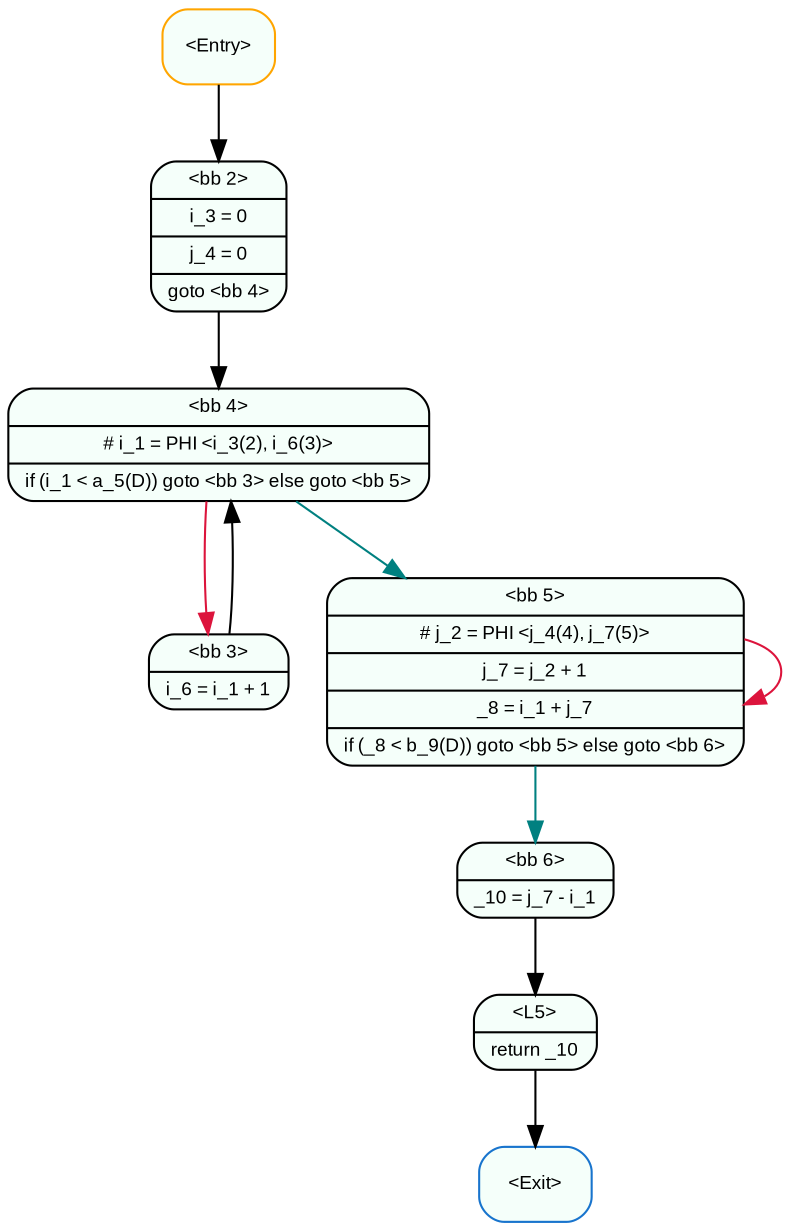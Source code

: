 digraph t10_foo_CFG { 
	center=true
	labelloc=top
	fontname=Arial
	fontsize=12
	edge[fontname=Arial, fontsize=10]
	node[fontname=Arial, fontsize=9]

		Node_0 -> Node_1 [color=black]
		Node_1 -> Node_2 [color=black]
		Node_2 -> Node_3 [color=crimson]
		Node_3 -> Node_2 [color=black]
		Node_2 -> Node_4 [color=teal]
		Node_4 -> Node_4 [color=crimson]
		Node_4 -> Node_5 [color=teal]
		Node_5 -> Node_6 [color=black]
		Node_6 -> Node_7 [color=black]

	Node_2 [fillcolor=mintcream, color=black, shape=Mrecord, style=filled, label="{ \<bb 4\>|# i_1 = PHI \<i_3(2), i_6(3)\>|if (i_1 \< a_5(D)) goto \<bb 3\> else goto \<bb 5\> }"]
	Node_1 [fillcolor=mintcream, color=black, shape=Mrecord, style=filled, label="{ \<bb 2\>|i_3 = 0|j_4 = 0|goto \<bb 4\> }"]
	Node_4 [fillcolor=mintcream, color=black, shape=Mrecord, style=filled, label="{ \<bb 5\>|# j_2 = PHI \<j_4(4), j_7(5)\>|j_7 = j_2 + 1|_8 = i_1 + j_7|if (_8 \< b_9(D)) goto \<bb 5\> else goto \<bb 6\> }"]
	Node_6 [fillcolor=mintcream, color=black, shape=Mrecord, style=filled, label="{ \<L5\>|return _10 }"]
	Node_5 [fillcolor=mintcream, color=black, shape=Mrecord, style=filled, label="{ \<bb 6\>|_10 = j_7 - i_1 }"]
	Node_3 [fillcolor=mintcream, color=black, shape=Mrecord, style=filled, label="{ \<bb 3\>|i_6 = i_1 + 1 }"]
	Node_7 [fillcolor=mintcream, color=dodgerblue3, shape=Mrecord, style=filled, label="{ \<Exit\> }"]
	Node_0 [fillcolor=mintcream, color=orange, shape=Mrecord, style=filled, label="{ \<Entry\> }"]
}
